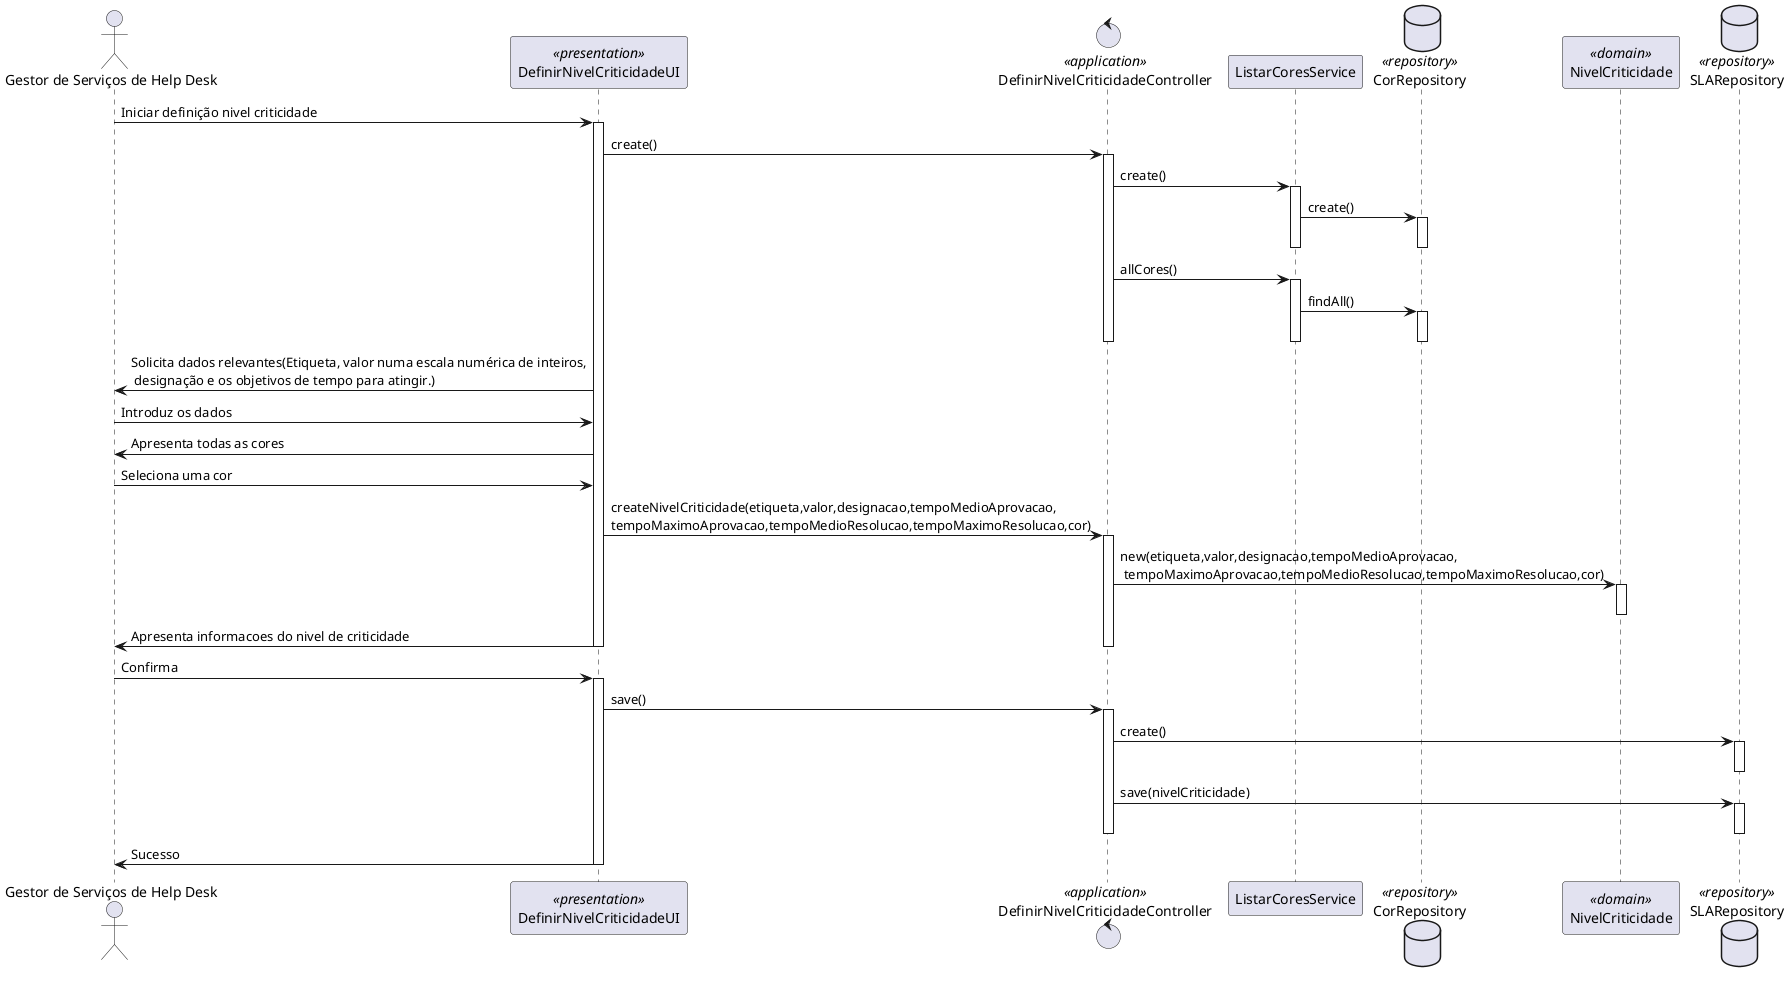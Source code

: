 @startuml
actor "Gestor de Serviços de Help Desk" as GSH
participant DefinirNivelCriticidadeUI as UI <<presentation>>
control DefinirNivelCriticidadeController as Controller <<application>>
participant ListarCoresService as listService
database CorRepository as CorRepository <<repository>>
participant NivelCriticidade as Domain <<domain>>

database SLARepository as Repository <<repository>>


GSH -> UI: Iniciar definição nivel criticidade
activate UI
UI -> Controller: create()
activate Controller
Controller -> listService: create()
activate listService
listService -> CorRepository: create()
activate CorRepository
deactivate CorRepository
deactivate listService
Controller -> listService: allCores()
activate listService
listService -> CorRepository: findAll()
activate CorRepository
deactivate CorRepository
deactivate listService
deactivate Controller
UI -> GSH: Solicita dados relevantes(Etiqueta, valor numa escala numérica de inteiros,\n designação e os objetivos de tempo para atingir.)
GSH -> UI: Introduz os dados
UI-> GSH: Apresenta todas as cores
GSH -> UI: Seleciona uma cor

UI-> Controller: createNivelCriticidade(etiqueta,valor,designacao,tempoMedioAprovacao,\ntempoMaximoAprovacao,tempoMedioResolucao,tempoMaximoResolucao,cor)
activate Controller
Controller-> Domain: new(etiqueta,valor,designacao,tempoMedioAprovacao,\n tempoMaximoAprovacao,tempoMedioResolucao,tempoMaximoResolucao,cor)
activate Domain
deactivate Domain
UI -> GSH: Apresenta informacoes do nivel de criticidade
deactivate Controller
deactivate UI

GSH -> UI: Confirma
activate UI
UI-> Controller: save()
activate Controller
Controller -> Repository: create()
activate Repository
deactivate Repository
Controller -> Repository: save(nivelCriticidade)
activate Repository
deactivate Repository
deactivate Controller
UI -> GSH: Sucesso
deactivate UI

@enduml
